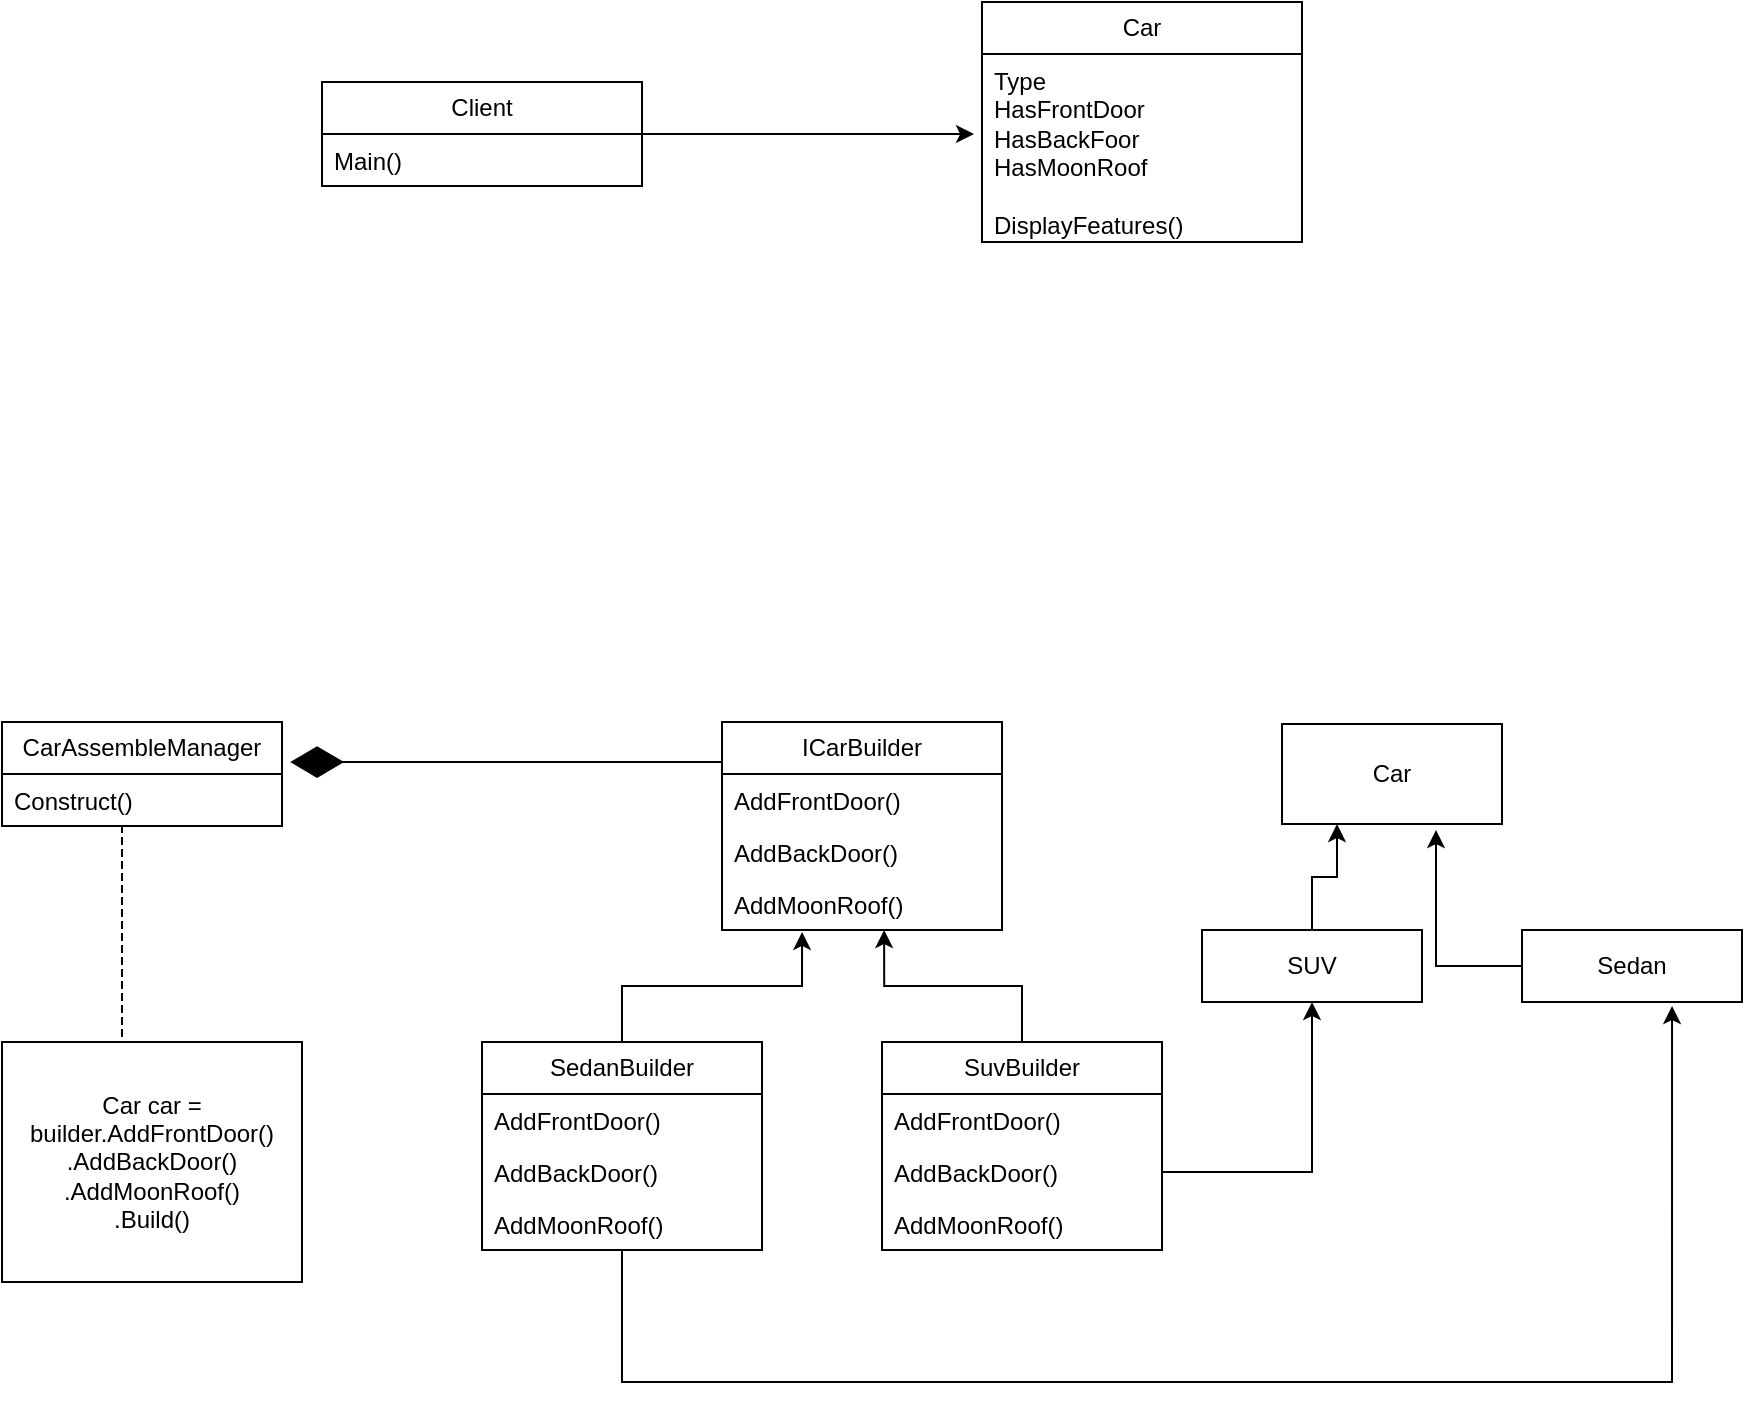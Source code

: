 <mxfile version="26.0.5">
  <diagram name="Page-1" id="gJ5v3Zoehp2Gd4oa3n2G">
    <mxGraphModel dx="1877" dy="1145" grid="1" gridSize="10" guides="1" tooltips="1" connect="1" arrows="1" fold="1" page="1" pageScale="1" pageWidth="850" pageHeight="1100" math="0" shadow="0">
      <root>
        <mxCell id="0" />
        <mxCell id="1" parent="0" />
        <mxCell id="YT0X0N5fOApJLCYm_wmW-1" value="Client" style="swimlane;fontStyle=0;childLayout=stackLayout;horizontal=1;startSize=26;fillColor=none;horizontalStack=0;resizeParent=1;resizeParentMax=0;resizeLast=0;collapsible=1;marginBottom=0;whiteSpace=wrap;html=1;" vertex="1" parent="1">
          <mxGeometry x="120" y="280" width="160" height="52" as="geometry" />
        </mxCell>
        <mxCell id="YT0X0N5fOApJLCYm_wmW-2" value="Main()" style="text;strokeColor=none;fillColor=none;align=left;verticalAlign=top;spacingLeft=4;spacingRight=4;overflow=hidden;rotatable=0;points=[[0,0.5],[1,0.5]];portConstraint=eastwest;whiteSpace=wrap;html=1;" vertex="1" parent="YT0X0N5fOApJLCYm_wmW-1">
          <mxGeometry y="26" width="160" height="26" as="geometry" />
        </mxCell>
        <mxCell id="YT0X0N5fOApJLCYm_wmW-5" value="Car" style="swimlane;fontStyle=0;childLayout=stackLayout;horizontal=1;startSize=26;fillColor=none;horizontalStack=0;resizeParent=1;resizeParentMax=0;resizeLast=0;collapsible=1;marginBottom=0;whiteSpace=wrap;html=1;" vertex="1" parent="1">
          <mxGeometry x="450" y="240" width="160" height="120" as="geometry" />
        </mxCell>
        <mxCell id="YT0X0N5fOApJLCYm_wmW-6" value="Type&lt;div&gt;HasFrontDoor&lt;/div&gt;&lt;div&gt;HasBackFoor&lt;/div&gt;&lt;div&gt;HasMoonRoof&lt;/div&gt;&lt;div&gt;&lt;br&gt;&lt;/div&gt;&lt;div&gt;DisplayFeatures()&lt;/div&gt;" style="text;strokeColor=none;fillColor=none;align=left;verticalAlign=top;spacingLeft=4;spacingRight=4;overflow=hidden;rotatable=0;points=[[0,0.5],[1,0.5]];portConstraint=eastwest;whiteSpace=wrap;html=1;" vertex="1" parent="YT0X0N5fOApJLCYm_wmW-5">
          <mxGeometry y="26" width="160" height="94" as="geometry" />
        </mxCell>
        <mxCell id="YT0X0N5fOApJLCYm_wmW-7" style="edgeStyle=orthogonalEdgeStyle;rounded=0;orthogonalLoop=1;jettySize=auto;html=1;entryX=-0.025;entryY=0.426;entryDx=0;entryDy=0;entryPerimeter=0;" edge="1" parent="1" source="YT0X0N5fOApJLCYm_wmW-1" target="YT0X0N5fOApJLCYm_wmW-6">
          <mxGeometry relative="1" as="geometry" />
        </mxCell>
        <mxCell id="YT0X0N5fOApJLCYm_wmW-8" value="ICarBuilder" style="swimlane;fontStyle=0;childLayout=stackLayout;horizontal=1;startSize=26;fillColor=none;horizontalStack=0;resizeParent=1;resizeParentMax=0;resizeLast=0;collapsible=1;marginBottom=0;whiteSpace=wrap;html=1;" vertex="1" parent="1">
          <mxGeometry x="320" y="600" width="140" height="104" as="geometry" />
        </mxCell>
        <mxCell id="YT0X0N5fOApJLCYm_wmW-9" value="AddFrontDoor()" style="text;strokeColor=none;fillColor=none;align=left;verticalAlign=top;spacingLeft=4;spacingRight=4;overflow=hidden;rotatable=0;points=[[0,0.5],[1,0.5]];portConstraint=eastwest;whiteSpace=wrap;html=1;" vertex="1" parent="YT0X0N5fOApJLCYm_wmW-8">
          <mxGeometry y="26" width="140" height="26" as="geometry" />
        </mxCell>
        <mxCell id="YT0X0N5fOApJLCYm_wmW-10" value="AddBackDoor()" style="text;strokeColor=none;fillColor=none;align=left;verticalAlign=top;spacingLeft=4;spacingRight=4;overflow=hidden;rotatable=0;points=[[0,0.5],[1,0.5]];portConstraint=eastwest;whiteSpace=wrap;html=1;" vertex="1" parent="YT0X0N5fOApJLCYm_wmW-8">
          <mxGeometry y="52" width="140" height="26" as="geometry" />
        </mxCell>
        <mxCell id="YT0X0N5fOApJLCYm_wmW-11" value="AddMoonRoof()" style="text;strokeColor=none;fillColor=none;align=left;verticalAlign=top;spacingLeft=4;spacingRight=4;overflow=hidden;rotatable=0;points=[[0,0.5],[1,0.5]];portConstraint=eastwest;whiteSpace=wrap;html=1;" vertex="1" parent="YT0X0N5fOApJLCYm_wmW-8">
          <mxGeometry y="78" width="140" height="26" as="geometry" />
        </mxCell>
        <mxCell id="YT0X0N5fOApJLCYm_wmW-13" value="SedanBuilder" style="swimlane;fontStyle=0;childLayout=stackLayout;horizontal=1;startSize=26;fillColor=none;horizontalStack=0;resizeParent=1;resizeParentMax=0;resizeLast=0;collapsible=1;marginBottom=0;whiteSpace=wrap;html=1;" vertex="1" parent="1">
          <mxGeometry x="200" y="760" width="140" height="104" as="geometry" />
        </mxCell>
        <mxCell id="YT0X0N5fOApJLCYm_wmW-14" value="AddFrontDoor()" style="text;strokeColor=none;fillColor=none;align=left;verticalAlign=top;spacingLeft=4;spacingRight=4;overflow=hidden;rotatable=0;points=[[0,0.5],[1,0.5]];portConstraint=eastwest;whiteSpace=wrap;html=1;" vertex="1" parent="YT0X0N5fOApJLCYm_wmW-13">
          <mxGeometry y="26" width="140" height="26" as="geometry" />
        </mxCell>
        <mxCell id="YT0X0N5fOApJLCYm_wmW-15" value="AddBackDoor()" style="text;strokeColor=none;fillColor=none;align=left;verticalAlign=top;spacingLeft=4;spacingRight=4;overflow=hidden;rotatable=0;points=[[0,0.5],[1,0.5]];portConstraint=eastwest;whiteSpace=wrap;html=1;" vertex="1" parent="YT0X0N5fOApJLCYm_wmW-13">
          <mxGeometry y="52" width="140" height="26" as="geometry" />
        </mxCell>
        <mxCell id="YT0X0N5fOApJLCYm_wmW-16" value="AddMoonRoof()" style="text;strokeColor=none;fillColor=none;align=left;verticalAlign=top;spacingLeft=4;spacingRight=4;overflow=hidden;rotatable=0;points=[[0,0.5],[1,0.5]];portConstraint=eastwest;whiteSpace=wrap;html=1;" vertex="1" parent="YT0X0N5fOApJLCYm_wmW-13">
          <mxGeometry y="78" width="140" height="26" as="geometry" />
        </mxCell>
        <mxCell id="YT0X0N5fOApJLCYm_wmW-23" style="edgeStyle=orthogonalEdgeStyle;rounded=0;orthogonalLoop=1;jettySize=auto;html=1;exitX=0.5;exitY=0;exitDx=0;exitDy=0;entryX=0.579;entryY=1;entryDx=0;entryDy=0;entryPerimeter=0;" edge="1" parent="1" source="YT0X0N5fOApJLCYm_wmW-17" target="YT0X0N5fOApJLCYm_wmW-11">
          <mxGeometry relative="1" as="geometry">
            <mxPoint x="400" y="710" as="targetPoint" />
          </mxGeometry>
        </mxCell>
        <mxCell id="YT0X0N5fOApJLCYm_wmW-17" value="SuvBuilder" style="swimlane;fontStyle=0;childLayout=stackLayout;horizontal=1;startSize=26;fillColor=none;horizontalStack=0;resizeParent=1;resizeParentMax=0;resizeLast=0;collapsible=1;marginBottom=0;whiteSpace=wrap;html=1;" vertex="1" parent="1">
          <mxGeometry x="400" y="760" width="140" height="104" as="geometry" />
        </mxCell>
        <mxCell id="YT0X0N5fOApJLCYm_wmW-18" value="AddFrontDoor()" style="text;strokeColor=none;fillColor=none;align=left;verticalAlign=top;spacingLeft=4;spacingRight=4;overflow=hidden;rotatable=0;points=[[0,0.5],[1,0.5]];portConstraint=eastwest;whiteSpace=wrap;html=1;" vertex="1" parent="YT0X0N5fOApJLCYm_wmW-17">
          <mxGeometry y="26" width="140" height="26" as="geometry" />
        </mxCell>
        <mxCell id="YT0X0N5fOApJLCYm_wmW-19" value="AddBackDoor()" style="text;strokeColor=none;fillColor=none;align=left;verticalAlign=top;spacingLeft=4;spacingRight=4;overflow=hidden;rotatable=0;points=[[0,0.5],[1,0.5]];portConstraint=eastwest;whiteSpace=wrap;html=1;" vertex="1" parent="YT0X0N5fOApJLCYm_wmW-17">
          <mxGeometry y="52" width="140" height="26" as="geometry" />
        </mxCell>
        <mxCell id="YT0X0N5fOApJLCYm_wmW-20" value="AddMoonRoof()" style="text;strokeColor=none;fillColor=none;align=left;verticalAlign=top;spacingLeft=4;spacingRight=4;overflow=hidden;rotatable=0;points=[[0,0.5],[1,0.5]];portConstraint=eastwest;whiteSpace=wrap;html=1;" vertex="1" parent="YT0X0N5fOApJLCYm_wmW-17">
          <mxGeometry y="78" width="140" height="26" as="geometry" />
        </mxCell>
        <mxCell id="YT0X0N5fOApJLCYm_wmW-21" style="edgeStyle=orthogonalEdgeStyle;rounded=0;orthogonalLoop=1;jettySize=auto;html=1;entryX=0.286;entryY=1.038;entryDx=0;entryDy=0;entryPerimeter=0;" edge="1" parent="1" source="YT0X0N5fOApJLCYm_wmW-13" target="YT0X0N5fOApJLCYm_wmW-11">
          <mxGeometry relative="1" as="geometry" />
        </mxCell>
        <mxCell id="YT0X0N5fOApJLCYm_wmW-24" value="CarAssembleManager" style="swimlane;fontStyle=0;childLayout=stackLayout;horizontal=1;startSize=26;fillColor=none;horizontalStack=0;resizeParent=1;resizeParentMax=0;resizeLast=0;collapsible=1;marginBottom=0;whiteSpace=wrap;html=1;" vertex="1" parent="1">
          <mxGeometry x="-40" y="600" width="140" height="52" as="geometry" />
        </mxCell>
        <mxCell id="YT0X0N5fOApJLCYm_wmW-27" value="Construct()" style="text;strokeColor=none;fillColor=none;align=left;verticalAlign=top;spacingLeft=4;spacingRight=4;overflow=hidden;rotatable=0;points=[[0,0.5],[1,0.5]];portConstraint=eastwest;whiteSpace=wrap;html=1;" vertex="1" parent="YT0X0N5fOApJLCYm_wmW-24">
          <mxGeometry y="26" width="140" height="26" as="geometry" />
        </mxCell>
        <mxCell id="YT0X0N5fOApJLCYm_wmW-28" value="" style="endArrow=diamondThin;endFill=1;endSize=24;html=1;rounded=0;entryX=1.029;entryY=0.385;entryDx=0;entryDy=0;entryPerimeter=0;" edge="1" parent="1" target="YT0X0N5fOApJLCYm_wmW-24">
          <mxGeometry width="160" relative="1" as="geometry">
            <mxPoint x="320" y="620" as="sourcePoint" />
            <mxPoint x="220" y="620" as="targetPoint" />
          </mxGeometry>
        </mxCell>
        <mxCell id="YT0X0N5fOApJLCYm_wmW-29" value="Car car = builder.AddFrontDoor()&lt;div&gt;.AddBackDoor()&lt;/div&gt;&lt;div&gt;.AddMoonRoof()&lt;/div&gt;&lt;div&gt;.Build()&lt;/div&gt;" style="html=1;whiteSpace=wrap;" vertex="1" parent="1">
          <mxGeometry x="-40" y="760" width="150" height="120" as="geometry" />
        </mxCell>
        <mxCell id="YT0X0N5fOApJLCYm_wmW-32" value="" style="shape=partialRectangle;fillColor=none;align=left;verticalAlign=middle;strokeColor=none;spacingLeft=34;rotatable=0;points=[[0,0.5],[1,0.5]];portConstraint=eastwest;dropTarget=0;" vertex="1" parent="1">
          <mxGeometry x="-10" y="652" width="90" height="108" as="geometry" />
        </mxCell>
        <mxCell id="YT0X0N5fOApJLCYm_wmW-33" value="" style="shape=partialRectangle;top=0;left=0;bottom=0;fillColor=none;stokeWidth=1;dashed=1;align=left;verticalAlign=middle;spacingLeft=4;spacingRight=4;overflow=hidden;rotatable=0;points=[];portConstraint=eastwest;part=1;" vertex="1" connectable="0" parent="YT0X0N5fOApJLCYm_wmW-32">
          <mxGeometry width="30" height="108" as="geometry" />
        </mxCell>
        <mxCell id="YT0X0N5fOApJLCYm_wmW-34" value="Car" style="html=1;whiteSpace=wrap;" vertex="1" parent="1">
          <mxGeometry x="600" y="601" width="110" height="50" as="geometry" />
        </mxCell>
        <mxCell id="YT0X0N5fOApJLCYm_wmW-35" value="Sedan" style="html=1;whiteSpace=wrap;" vertex="1" parent="1">
          <mxGeometry x="720" y="704" width="110" height="36" as="geometry" />
        </mxCell>
        <mxCell id="YT0X0N5fOApJLCYm_wmW-39" style="edgeStyle=orthogonalEdgeStyle;rounded=0;orthogonalLoop=1;jettySize=auto;html=1;entryX=0.25;entryY=1;entryDx=0;entryDy=0;" edge="1" parent="1" source="YT0X0N5fOApJLCYm_wmW-36" target="YT0X0N5fOApJLCYm_wmW-34">
          <mxGeometry relative="1" as="geometry" />
        </mxCell>
        <mxCell id="YT0X0N5fOApJLCYm_wmW-36" value="SUV" style="html=1;whiteSpace=wrap;" vertex="1" parent="1">
          <mxGeometry x="560" y="704" width="110" height="36" as="geometry" />
        </mxCell>
        <mxCell id="YT0X0N5fOApJLCYm_wmW-37" style="edgeStyle=orthogonalEdgeStyle;rounded=0;orthogonalLoop=1;jettySize=auto;html=1;entryX=0.5;entryY=1;entryDx=0;entryDy=0;" edge="1" parent="1" source="YT0X0N5fOApJLCYm_wmW-19" target="YT0X0N5fOApJLCYm_wmW-36">
          <mxGeometry relative="1" as="geometry" />
        </mxCell>
        <mxCell id="YT0X0N5fOApJLCYm_wmW-38" style="edgeStyle=orthogonalEdgeStyle;rounded=0;orthogonalLoop=1;jettySize=auto;html=1;entryX=0.682;entryY=1.056;entryDx=0;entryDy=0;entryPerimeter=0;" edge="1" parent="1" source="YT0X0N5fOApJLCYm_wmW-13" target="YT0X0N5fOApJLCYm_wmW-35">
          <mxGeometry relative="1" as="geometry">
            <Array as="points">
              <mxPoint x="270" y="930" />
              <mxPoint x="795" y="930" />
            </Array>
          </mxGeometry>
        </mxCell>
        <mxCell id="YT0X0N5fOApJLCYm_wmW-40" style="edgeStyle=orthogonalEdgeStyle;rounded=0;orthogonalLoop=1;jettySize=auto;html=1;entryX=0.7;entryY=1.06;entryDx=0;entryDy=0;entryPerimeter=0;" edge="1" parent="1" source="YT0X0N5fOApJLCYm_wmW-35" target="YT0X0N5fOApJLCYm_wmW-34">
          <mxGeometry relative="1" as="geometry" />
        </mxCell>
      </root>
    </mxGraphModel>
  </diagram>
</mxfile>
